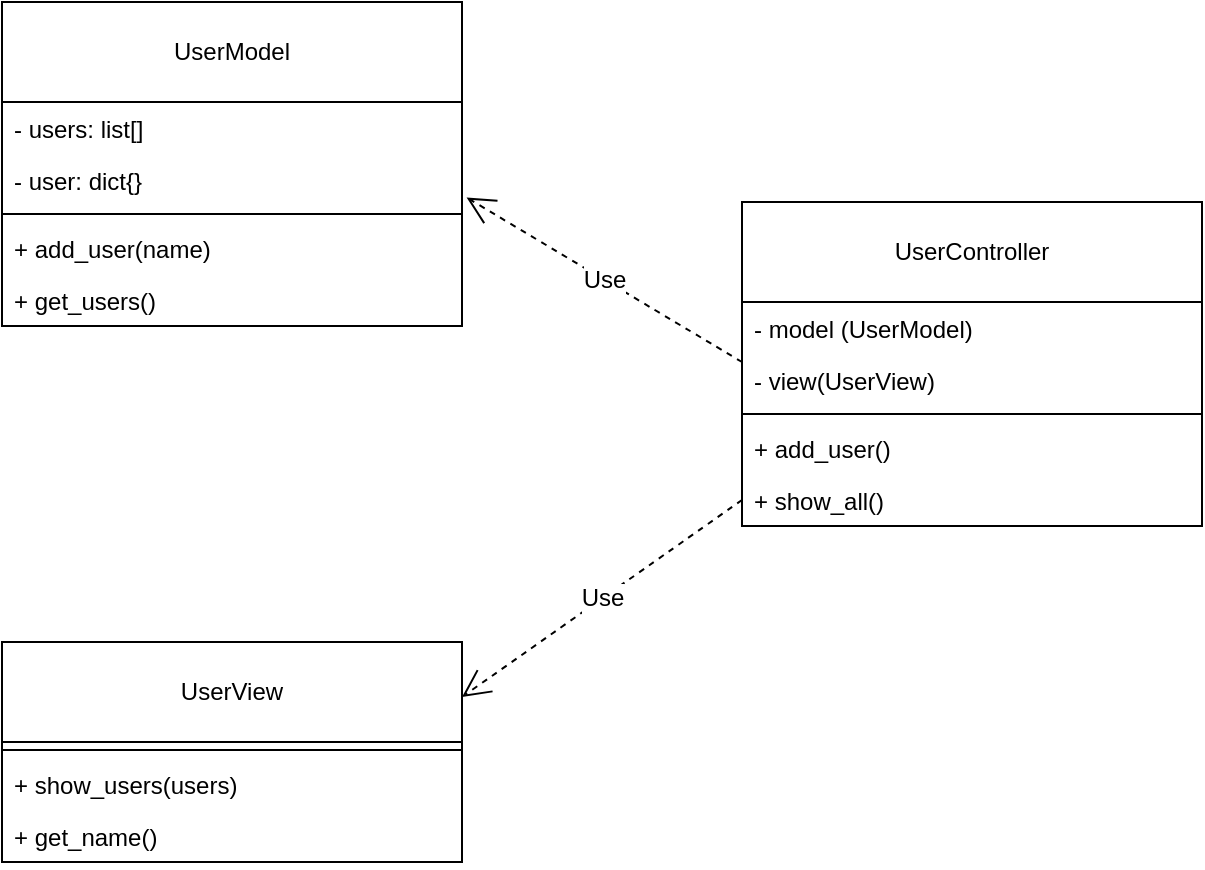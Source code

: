 <mxfile version="28.1.2">
  <diagram name="Page-1" id="9aZtim7GFnumVcQbSsLL">
    <mxGraphModel dx="793" dy="884" grid="1" gridSize="10" guides="1" tooltips="1" connect="1" arrows="1" fold="1" page="1" pageScale="1" pageWidth="850" pageHeight="1100" math="0" shadow="0">
      <root>
        <mxCell id="0" />
        <mxCell id="1" parent="0" />
        <mxCell id="Gd-9wZRazfTI4Dl_Y3I_-1" value="UserModel" style="swimlane;fontStyle=0;childLayout=stackLayout;horizontal=1;startSize=50;fillColor=none;horizontalStack=0;resizeParent=1;resizeParentMax=0;resizeLast=0;collapsible=1;marginBottom=0;whiteSpace=wrap;html=1;" vertex="1" parent="1">
          <mxGeometry x="90" y="230" width="230" height="162" as="geometry" />
        </mxCell>
        <mxCell id="Gd-9wZRazfTI4Dl_Y3I_-2" value="- users: list[]" style="text;strokeColor=none;fillColor=none;align=left;verticalAlign=top;spacingLeft=4;spacingRight=4;overflow=hidden;rotatable=0;points=[[0,0.5],[1,0.5]];portConstraint=eastwest;whiteSpace=wrap;html=1;" vertex="1" parent="Gd-9wZRazfTI4Dl_Y3I_-1">
          <mxGeometry y="50" width="230" height="26" as="geometry" />
        </mxCell>
        <mxCell id="Gd-9wZRazfTI4Dl_Y3I_-3" value="- user: dict{}" style="text;strokeColor=none;fillColor=none;align=left;verticalAlign=top;spacingLeft=4;spacingRight=4;overflow=hidden;rotatable=0;points=[[0,0.5],[1,0.5]];portConstraint=eastwest;whiteSpace=wrap;html=1;fontStyle=0" vertex="1" parent="Gd-9wZRazfTI4Dl_Y3I_-1">
          <mxGeometry y="76" width="230" height="26" as="geometry" />
        </mxCell>
        <mxCell id="Gd-9wZRazfTI4Dl_Y3I_-6" value="" style="line;strokeWidth=1;fillColor=none;align=left;verticalAlign=middle;spacingTop=-1;spacingLeft=3;spacingRight=3;rotatable=0;labelPosition=right;points=[];portConstraint=eastwest;strokeColor=inherit;" vertex="1" parent="Gd-9wZRazfTI4Dl_Y3I_-1">
          <mxGeometry y="102" width="230" height="8" as="geometry" />
        </mxCell>
        <mxCell id="Gd-9wZRazfTI4Dl_Y3I_-7" value="+ add_user(name)" style="text;strokeColor=none;fillColor=none;align=left;verticalAlign=top;spacingLeft=4;spacingRight=4;overflow=hidden;rotatable=0;points=[[0,0.5],[1,0.5]];portConstraint=eastwest;whiteSpace=wrap;html=1;" vertex="1" parent="Gd-9wZRazfTI4Dl_Y3I_-1">
          <mxGeometry y="110" width="230" height="26" as="geometry" />
        </mxCell>
        <mxCell id="Gd-9wZRazfTI4Dl_Y3I_-8" value="+ get_users()" style="text;strokeColor=none;fillColor=none;align=left;verticalAlign=top;spacingLeft=4;spacingRight=4;overflow=hidden;rotatable=0;points=[[0,0.5],[1,0.5]];portConstraint=eastwest;whiteSpace=wrap;html=1;" vertex="1" parent="Gd-9wZRazfTI4Dl_Y3I_-1">
          <mxGeometry y="136" width="230" height="26" as="geometry" />
        </mxCell>
        <mxCell id="Gd-9wZRazfTI4Dl_Y3I_-12" value="UserView" style="swimlane;fontStyle=0;childLayout=stackLayout;horizontal=1;startSize=50;fillColor=none;horizontalStack=0;resizeParent=1;resizeParentMax=0;resizeLast=0;collapsible=1;marginBottom=0;whiteSpace=wrap;html=1;" vertex="1" parent="1">
          <mxGeometry x="90" y="550" width="230" height="110" as="geometry" />
        </mxCell>
        <mxCell id="Gd-9wZRazfTI4Dl_Y3I_-15" value="" style="line;strokeWidth=1;fillColor=none;align=left;verticalAlign=middle;spacingTop=-1;spacingLeft=3;spacingRight=3;rotatable=0;labelPosition=right;points=[];portConstraint=eastwest;strokeColor=inherit;" vertex="1" parent="Gd-9wZRazfTI4Dl_Y3I_-12">
          <mxGeometry y="50" width="230" height="8" as="geometry" />
        </mxCell>
        <mxCell id="Gd-9wZRazfTI4Dl_Y3I_-16" value="+ show_users(users)" style="text;strokeColor=none;fillColor=none;align=left;verticalAlign=top;spacingLeft=4;spacingRight=4;overflow=hidden;rotatable=0;points=[[0,0.5],[1,0.5]];portConstraint=eastwest;whiteSpace=wrap;html=1;" vertex="1" parent="Gd-9wZRazfTI4Dl_Y3I_-12">
          <mxGeometry y="58" width="230" height="26" as="geometry" />
        </mxCell>
        <mxCell id="Gd-9wZRazfTI4Dl_Y3I_-17" value="+ get_name()" style="text;strokeColor=none;fillColor=none;align=left;verticalAlign=top;spacingLeft=4;spacingRight=4;overflow=hidden;rotatable=0;points=[[0,0.5],[1,0.5]];portConstraint=eastwest;whiteSpace=wrap;html=1;" vertex="1" parent="Gd-9wZRazfTI4Dl_Y3I_-12">
          <mxGeometry y="84" width="230" height="26" as="geometry" />
        </mxCell>
        <mxCell id="Gd-9wZRazfTI4Dl_Y3I_-18" value="UserController" style="swimlane;fontStyle=0;childLayout=stackLayout;horizontal=1;startSize=50;fillColor=none;horizontalStack=0;resizeParent=1;resizeParentMax=0;resizeLast=0;collapsible=1;marginBottom=0;whiteSpace=wrap;html=1;" vertex="1" parent="1">
          <mxGeometry x="460" y="330" width="230" height="162" as="geometry" />
        </mxCell>
        <mxCell id="Gd-9wZRazfTI4Dl_Y3I_-19" value="- model (UserModel)" style="text;strokeColor=none;fillColor=none;align=left;verticalAlign=top;spacingLeft=4;spacingRight=4;overflow=hidden;rotatable=0;points=[[0,0.5],[1,0.5]];portConstraint=eastwest;whiteSpace=wrap;html=1;" vertex="1" parent="Gd-9wZRazfTI4Dl_Y3I_-18">
          <mxGeometry y="50" width="230" height="26" as="geometry" />
        </mxCell>
        <mxCell id="Gd-9wZRazfTI4Dl_Y3I_-20" value="- view(UserView)" style="text;strokeColor=none;fillColor=none;align=left;verticalAlign=top;spacingLeft=4;spacingRight=4;overflow=hidden;rotatable=0;points=[[0,0.5],[1,0.5]];portConstraint=eastwest;whiteSpace=wrap;html=1;fontStyle=0" vertex="1" parent="Gd-9wZRazfTI4Dl_Y3I_-18">
          <mxGeometry y="76" width="230" height="26" as="geometry" />
        </mxCell>
        <mxCell id="Gd-9wZRazfTI4Dl_Y3I_-21" value="" style="line;strokeWidth=1;fillColor=none;align=left;verticalAlign=middle;spacingTop=-1;spacingLeft=3;spacingRight=3;rotatable=0;labelPosition=right;points=[];portConstraint=eastwest;strokeColor=inherit;" vertex="1" parent="Gd-9wZRazfTI4Dl_Y3I_-18">
          <mxGeometry y="102" width="230" height="8" as="geometry" />
        </mxCell>
        <mxCell id="Gd-9wZRazfTI4Dl_Y3I_-22" value="+ add_user()" style="text;strokeColor=none;fillColor=none;align=left;verticalAlign=top;spacingLeft=4;spacingRight=4;overflow=hidden;rotatable=0;points=[[0,0.5],[1,0.5]];portConstraint=eastwest;whiteSpace=wrap;html=1;" vertex="1" parent="Gd-9wZRazfTI4Dl_Y3I_-18">
          <mxGeometry y="110" width="230" height="26" as="geometry" />
        </mxCell>
        <mxCell id="Gd-9wZRazfTI4Dl_Y3I_-23" value="+ show_all()" style="text;strokeColor=none;fillColor=none;align=left;verticalAlign=top;spacingLeft=4;spacingRight=4;overflow=hidden;rotatable=0;points=[[0,0.5],[1,0.5]];portConstraint=eastwest;whiteSpace=wrap;html=1;" vertex="1" parent="Gd-9wZRazfTI4Dl_Y3I_-18">
          <mxGeometry y="136" width="230" height="26" as="geometry" />
        </mxCell>
        <mxCell id="Gd-9wZRazfTI4Dl_Y3I_-26" value="Use" style="endArrow=open;endSize=12;dashed=1;html=1;rounded=0;fontSize=12;curved=1;entryX=1.01;entryY=0.837;entryDx=0;entryDy=0;entryPerimeter=0;exitX=0;exitY=0.154;exitDx=0;exitDy=0;exitPerimeter=0;" edge="1" parent="1" source="Gd-9wZRazfTI4Dl_Y3I_-20" target="Gd-9wZRazfTI4Dl_Y3I_-3">
          <mxGeometry width="160" relative="1" as="geometry">
            <mxPoint x="200" y="450" as="sourcePoint" />
            <mxPoint x="360" y="450" as="targetPoint" />
          </mxGeometry>
        </mxCell>
        <mxCell id="Gd-9wZRazfTI4Dl_Y3I_-27" value="Use" style="endArrow=open;endSize=12;dashed=1;html=1;rounded=0;fontSize=12;curved=1;entryX=1;entryY=0.25;entryDx=0;entryDy=0;exitX=0;exitY=0.5;exitDx=0;exitDy=0;" edge="1" parent="1" source="Gd-9wZRazfTI4Dl_Y3I_-23" target="Gd-9wZRazfTI4Dl_Y3I_-12">
          <mxGeometry width="160" relative="1" as="geometry">
            <mxPoint x="458" y="532" as="sourcePoint" />
            <mxPoint x="320" y="450" as="targetPoint" />
          </mxGeometry>
        </mxCell>
      </root>
    </mxGraphModel>
  </diagram>
</mxfile>
